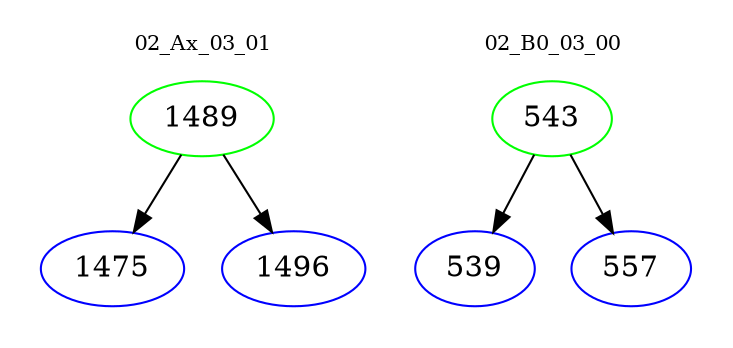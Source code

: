 digraph{
subgraph cluster_0 {
color = white
label = "02_Ax_03_01";
fontsize=10;
T0_1489 [label="1489", color="green"]
T0_1489 -> T0_1475 [color="black"]
T0_1475 [label="1475", color="blue"]
T0_1489 -> T0_1496 [color="black"]
T0_1496 [label="1496", color="blue"]
}
subgraph cluster_1 {
color = white
label = "02_B0_03_00";
fontsize=10;
T1_543 [label="543", color="green"]
T1_543 -> T1_539 [color="black"]
T1_539 [label="539", color="blue"]
T1_543 -> T1_557 [color="black"]
T1_557 [label="557", color="blue"]
}
}
